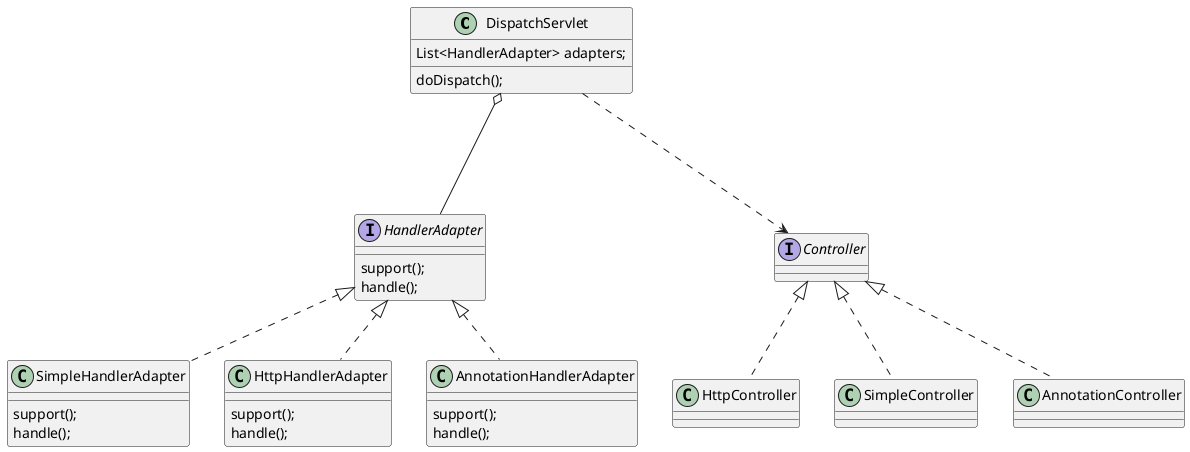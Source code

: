 @startuml
'https://plantuml.com/class-diagram

class DispatchServlet{
    List<HandlerAdapter> adapters;
    doDispatch();
}
interface HandlerAdapter{
    support();
    handle();
}

interface Controller{
}

class HttpController implements Controller{}
class SimpleController implements Controller{}
class AnnotationController implements Controller{}

class SimpleHandlerAdapter implements HandlerAdapter{
    support();
    handle();
}
class HttpHandlerAdapter implements HandlerAdapter{
    support();
    handle();
}
class AnnotationHandlerAdapter implements HandlerAdapter{
    support();
    handle();
}

DispatchServlet o---HandlerAdapter
DispatchServlet ...>Controller


@enduml